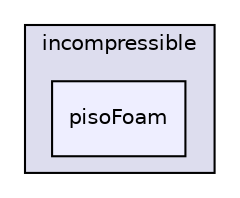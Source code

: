 digraph "applications/solvers/incompressible/pisoFoam" {
  bgcolor=transparent;
  compound=true
  node [ fontsize="10", fontname="Helvetica"];
  edge [ labelfontsize="10", labelfontname="Helvetica"];
  subgraph clusterdir_2a80a7eee79ab677323c49fed47bf4a4 {
    graph [ bgcolor="#ddddee", pencolor="black", label="incompressible" fontname="Helvetica", fontsize="10", URL="dir_2a80a7eee79ab677323c49fed47bf4a4.html"]
  dir_71dffd012b8674f215d1b74867ded822 [shape=box, label="pisoFoam", style="filled", fillcolor="#eeeeff", pencolor="black", URL="dir_71dffd012b8674f215d1b74867ded822.html"];
  }
}
